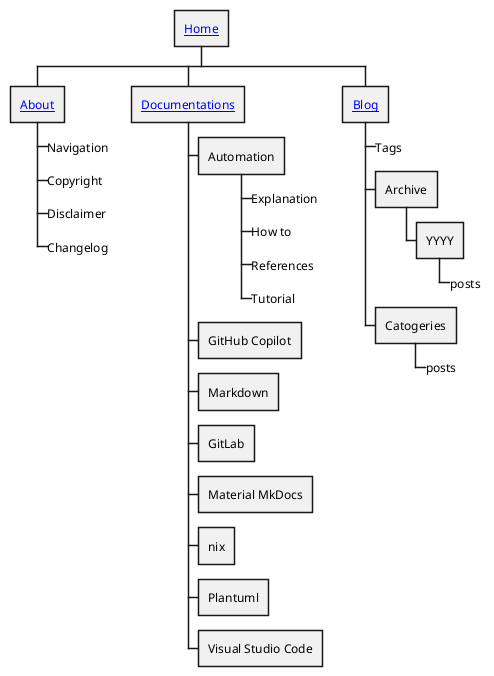 @startwbs

+ [[../../ Home]]
 + [[../ About]]
  +_ Navigation
  +_ Copyright
  +_ Disclaimer
  +_ Changelog
** [[../../documentations/ Documentations]]
  + Automation
   +_ Explanation
   +_ How to
   +_ References
   +_ Tutorial
  + GitHub Copilot
  + Markdown
  + GitLab
  + Material MkDocs
  + nix
  + Plantuml
  + Visual Studio Code
** [[../../blog/ Blog]]
  +_ Tags
  + Archive
   + YYYY
    +_ posts
  + Catogeries
   +_ posts

@endwbs